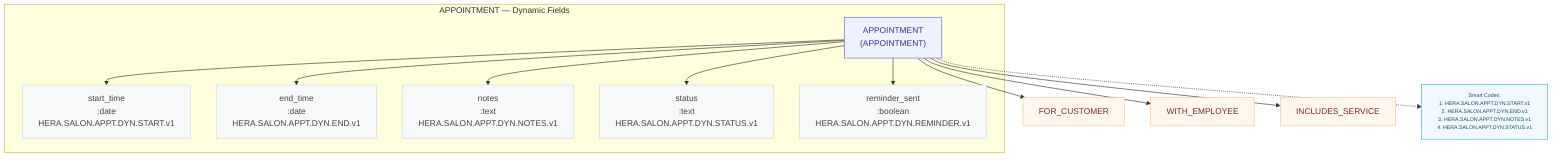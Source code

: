 %% Auto-generated by scripts/generate-mermaid-diagrams.ts
%% Preset: APPOINTMENT
graph TD
  %% Layout tuning
  linkStyle default stroke-width:1.2px

  %% Entity root node
  APPOINTMENT["APPOINTMENT\n(APPOINTMENT)"]:::entityClass
  classDef entityClass fill:#eef2ff,stroke:#6366f1,color:#3730a3,stroke-width:1.2px;

  subgraph "APPOINTMENT — Dynamic Fields"
    classDef fld fill:#f6f8fa,stroke:#c9d1d9,stroke-width:1px,color:#444;
    APPOINTMENT --> APPOINTMENT__start_time["start_time\n:date\nHERA.SALON.APPT.DYN.START.v1"]
    APPOINTMENT --> APPOINTMENT__end_time["end_time\n:date\nHERA.SALON.APPT.DYN.END.v1"]
    APPOINTMENT --> APPOINTMENT__notes["notes\n:text\nHERA.SALON.APPT.DYN.NOTES.v1"]
    APPOINTMENT --> APPOINTMENT__status["status\n:text\nHERA.SALON.APPT.DYN.STATUS.v1"]
    APPOINTMENT --> APPOINTMENT__reminder_sent["reminder_sent\n:boolean\nHERA.SALON.APPT.DYN.REMINDER.v1"]
    class APPOINTMENT__start_time fld;
    class APPOINTMENT__end_time fld;
    class APPOINTMENT__notes fld;
    class APPOINTMENT__status fld;
    class APPOINTMENT__reminder_sent fld;
  end

  APPOINTMENT --> FOR_CUSTOMER["FOR_CUSTOMER"]
  APPOINTMENT --> WITH_EMPLOYEE["WITH_EMPLOYEE"]
  APPOINTMENT --> INCLUDES_SERVICE["INCLUDES_SERVICE"]
  classDef relTarget fill:#fff7ed,stroke:#fdba74,color:#7c2d12,stroke-width:1px;
  class FOR_CUSTOMER relTarget;
  class WITH_EMPLOYEE relTarget;
  class INCLUDES_SERVICE relTarget;

    APPOINTMENT_CODES["Smart Codes:<br/>1. HERA.SALON.APPT.DYN.START.v1<br/>2. HERA.SALON.APPT.DYN.END.v1<br/>3. HERA.SALON.APPT.DYN.NOTES.v1<br/>4. HERA.SALON.APPT.DYN.STATUS.v1"]
  APPOINTMENT -.-> APPOINTMENT_CODES
  class APPOINTMENT_CODES smartCodeClass;
  classDef smartCodeClass fill:#f0f9ff,stroke:#0ea5e9,color:#0c4a6e,stroke-width:1px,font-size:10px;